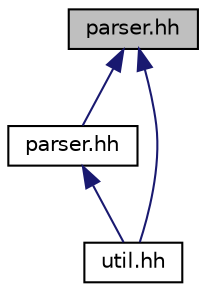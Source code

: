 digraph "parser.hh"
{
  edge [fontname="Helvetica",fontsize="10",labelfontname="Helvetica",labelfontsize="10"];
  node [fontname="Helvetica",fontsize="10",shape=record];
  Node1 [label="parser.hh",height=0.2,width=0.4,color="black", fillcolor="grey75", style="filled" fontcolor="black"];
  Node1 -> Node2 [dir="back",color="midnightblue",fontsize="10",style="solid",fontname="Helvetica"];
  Node2 [label="parser.hh",height=0.2,width=0.4,color="black", fillcolor="white", style="filled",URL="$a00004.html"];
  Node2 -> Node3 [dir="back",color="midnightblue",fontsize="10",style="solid",fontname="Helvetica"];
  Node3 [label="util.hh",height=0.2,width=0.4,color="black", fillcolor="white", style="filled",URL="$a00006.html"];
  Node1 -> Node3 [dir="back",color="midnightblue",fontsize="10",style="solid",fontname="Helvetica"];
}

